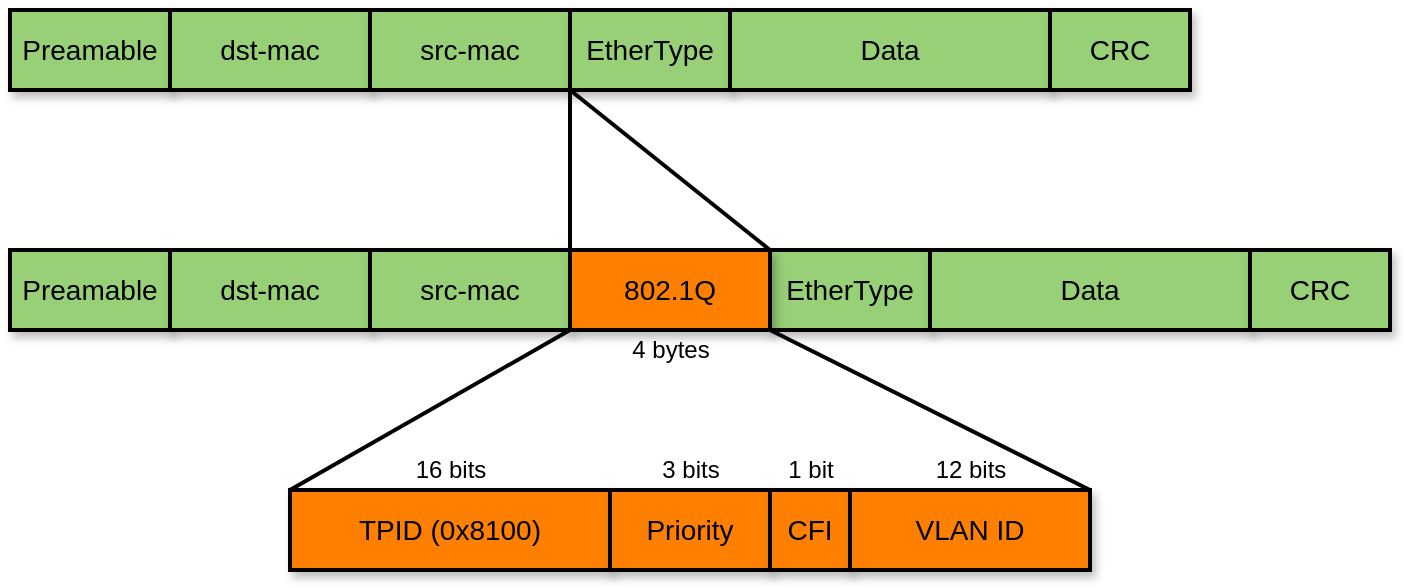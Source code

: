 <mxfile version="13.1.14" type="device"><diagram id="7U26s6v2oyI_hiLWyVBy" name="Page-1"><mxGraphModel dx="1186" dy="758" grid="1" gridSize="10" guides="1" tooltips="1" connect="1" arrows="1" fold="1" page="1" pageScale="1" pageWidth="850" pageHeight="1100" math="0" shadow="0"><root><mxCell id="0"/><mxCell id="1" parent="0"/><mxCell id="3jdmNNu2HWNOzYgyyhGM-13" value="&lt;font style=&quot;font-size: 14px&quot;&gt;Preamable&lt;/font&gt;" style="rounded=0;whiteSpace=wrap;html=1;fillColor=#97D077;shadow=1;strokeWidth=2;" parent="1" vertex="1"><mxGeometry x="80" y="240" width="80" height="40" as="geometry"/></mxCell><mxCell id="zUwPWJCB9WsklO0_kNjY-1" value="&lt;font style=&quot;font-size: 14px&quot;&gt;dst-mac&lt;/font&gt;" style="rounded=0;whiteSpace=wrap;html=1;fillColor=#97D077;shadow=1;strokeWidth=2;" vertex="1" parent="1"><mxGeometry x="160" y="240" width="100" height="40" as="geometry"/></mxCell><mxCell id="zUwPWJCB9WsklO0_kNjY-2" value="&lt;font style=&quot;font-size: 14px&quot;&gt;src-mac&lt;/font&gt;" style="rounded=0;whiteSpace=wrap;html=1;fillColor=#97D077;shadow=1;strokeWidth=2;" vertex="1" parent="1"><mxGeometry x="260" y="240" width="100" height="40" as="geometry"/></mxCell><mxCell id="zUwPWJCB9WsklO0_kNjY-3" value="&lt;font style=&quot;font-size: 14px&quot;&gt;EtherType&lt;/font&gt;" style="rounded=0;whiteSpace=wrap;html=1;fillColor=#97D077;shadow=1;strokeWidth=2;" vertex="1" parent="1"><mxGeometry x="360" y="240" width="80" height="40" as="geometry"/></mxCell><mxCell id="zUwPWJCB9WsklO0_kNjY-4" value="&lt;span style=&quot;font-size: 14px&quot;&gt;Data&lt;/span&gt;" style="rounded=0;whiteSpace=wrap;html=1;fillColor=#97D077;shadow=1;strokeWidth=2;" vertex="1" parent="1"><mxGeometry x="440" y="240" width="160" height="40" as="geometry"/></mxCell><mxCell id="zUwPWJCB9WsklO0_kNjY-5" value="&lt;font style=&quot;font-size: 14px&quot;&gt;CRC&lt;/font&gt;" style="rounded=0;whiteSpace=wrap;html=1;fillColor=#97D077;shadow=1;strokeWidth=2;" vertex="1" parent="1"><mxGeometry x="600" y="240" width="70" height="40" as="geometry"/></mxCell><mxCell id="zUwPWJCB9WsklO0_kNjY-6" value="&lt;font style=&quot;font-size: 14px&quot;&gt;Preamable&lt;/font&gt;" style="rounded=0;whiteSpace=wrap;html=1;fillColor=#97D077;shadow=1;strokeWidth=2;" vertex="1" parent="1"><mxGeometry x="80" y="360" width="80" height="40" as="geometry"/></mxCell><mxCell id="zUwPWJCB9WsklO0_kNjY-7" value="&lt;font style=&quot;font-size: 14px&quot;&gt;dst-mac&lt;/font&gt;" style="rounded=0;whiteSpace=wrap;html=1;fillColor=#97D077;shadow=1;strokeWidth=2;" vertex="1" parent="1"><mxGeometry x="160" y="360" width="100" height="40" as="geometry"/></mxCell><mxCell id="zUwPWJCB9WsklO0_kNjY-8" value="&lt;font style=&quot;font-size: 14px&quot;&gt;src-mac&lt;/font&gt;" style="rounded=0;whiteSpace=wrap;html=1;fillColor=#97D077;shadow=1;strokeWidth=2;" vertex="1" parent="1"><mxGeometry x="260" y="360" width="100" height="40" as="geometry"/></mxCell><mxCell id="zUwPWJCB9WsklO0_kNjY-9" value="&lt;font style=&quot;font-size: 14px&quot;&gt;EtherType&lt;/font&gt;" style="rounded=0;whiteSpace=wrap;html=1;fillColor=#97D077;shadow=1;strokeWidth=2;" vertex="1" parent="1"><mxGeometry x="460" y="360" width="80" height="40" as="geometry"/></mxCell><mxCell id="zUwPWJCB9WsklO0_kNjY-10" value="&lt;span style=&quot;font-size: 14px&quot;&gt;Data&lt;/span&gt;" style="rounded=0;whiteSpace=wrap;html=1;fillColor=#97D077;shadow=1;strokeWidth=2;" vertex="1" parent="1"><mxGeometry x="540" y="360" width="160" height="40" as="geometry"/></mxCell><mxCell id="zUwPWJCB9WsklO0_kNjY-11" value="&lt;font style=&quot;font-size: 14px&quot;&gt;CRC&lt;/font&gt;" style="rounded=0;whiteSpace=wrap;html=1;fillColor=#97D077;shadow=1;strokeWidth=2;" vertex="1" parent="1"><mxGeometry x="700" y="360" width="70" height="40" as="geometry"/></mxCell><mxCell id="zUwPWJCB9WsklO0_kNjY-12" value="&lt;font style=&quot;font-size: 14px&quot;&gt;802.1Q&lt;/font&gt;" style="rounded=0;whiteSpace=wrap;html=1;fillColor=#FF8000;shadow=1;strokeWidth=2;" vertex="1" parent="1"><mxGeometry x="360" y="360" width="100" height="40" as="geometry"/></mxCell><mxCell id="zUwPWJCB9WsklO0_kNjY-13" value="&lt;font style=&quot;font-size: 14px&quot;&gt;TPID (0x8100)&lt;br&gt;&lt;/font&gt;" style="rounded=0;whiteSpace=wrap;html=1;fillColor=#FF8000;shadow=1;strokeWidth=2;" vertex="1" parent="1"><mxGeometry x="220" y="480" width="160" height="40" as="geometry"/></mxCell><mxCell id="zUwPWJCB9WsklO0_kNjY-14" value="&lt;font style=&quot;font-size: 14px&quot;&gt;Priority&lt;br&gt;&lt;/font&gt;" style="rounded=0;whiteSpace=wrap;html=1;fillColor=#FF8000;shadow=1;strokeWidth=2;" vertex="1" parent="1"><mxGeometry x="380" y="480" width="80" height="40" as="geometry"/></mxCell><mxCell id="zUwPWJCB9WsklO0_kNjY-15" value="&lt;font style=&quot;font-size: 14px&quot;&gt;CFI&lt;br&gt;&lt;/font&gt;" style="rounded=0;whiteSpace=wrap;html=1;fillColor=#FF8000;shadow=1;strokeWidth=2;" vertex="1" parent="1"><mxGeometry x="460" y="480" width="40" height="40" as="geometry"/></mxCell><mxCell id="zUwPWJCB9WsklO0_kNjY-16" value="&lt;font style=&quot;font-size: 14px&quot;&gt;VLAN ID&lt;br&gt;&lt;/font&gt;" style="rounded=0;whiteSpace=wrap;html=1;fillColor=#FF8000;shadow=1;strokeWidth=2;" vertex="1" parent="1"><mxGeometry x="500" y="480" width="120" height="40" as="geometry"/></mxCell><mxCell id="zUwPWJCB9WsklO0_kNjY-17" value="16 bits" style="text;html=1;align=center;verticalAlign=middle;resizable=0;points=[];autosize=1;" vertex="1" parent="1"><mxGeometry x="275" y="460" width="50" height="20" as="geometry"/></mxCell><mxCell id="zUwPWJCB9WsklO0_kNjY-18" value="3 bits" style="text;html=1;align=center;verticalAlign=middle;resizable=0;points=[];autosize=1;" vertex="1" parent="1"><mxGeometry x="400" y="460" width="40" height="20" as="geometry"/></mxCell><mxCell id="zUwPWJCB9WsklO0_kNjY-19" value="1 bit" style="text;html=1;align=center;verticalAlign=middle;resizable=0;points=[];autosize=1;" vertex="1" parent="1"><mxGeometry x="460" y="460" width="40" height="20" as="geometry"/></mxCell><mxCell id="zUwPWJCB9WsklO0_kNjY-20" value="12 bits" style="text;html=1;align=center;verticalAlign=middle;resizable=0;points=[];autosize=1;" vertex="1" parent="1"><mxGeometry x="535" y="460" width="50" height="20" as="geometry"/></mxCell><mxCell id="zUwPWJCB9WsklO0_kNjY-21" value="" style="endArrow=none;html=1;entryX=0;entryY=1;entryDx=0;entryDy=0;exitX=0;exitY=0;exitDx=0;exitDy=0;strokeWidth=2;" edge="1" parent="1" source="zUwPWJCB9WsklO0_kNjY-13" target="zUwPWJCB9WsklO0_kNjY-12"><mxGeometry width="50" height="50" relative="1" as="geometry"><mxPoint x="420" y="420" as="sourcePoint"/><mxPoint x="470" y="370" as="targetPoint"/></mxGeometry></mxCell><mxCell id="zUwPWJCB9WsklO0_kNjY-22" value="" style="endArrow=none;html=1;entryX=1;entryY=1;entryDx=0;entryDy=0;exitX=1;exitY=0;exitDx=0;exitDy=0;strokeWidth=2;" edge="1" parent="1" source="zUwPWJCB9WsklO0_kNjY-16" target="zUwPWJCB9WsklO0_kNjY-12"><mxGeometry width="50" height="50" relative="1" as="geometry"><mxPoint x="420" y="420" as="sourcePoint"/><mxPoint x="470" y="370" as="targetPoint"/></mxGeometry></mxCell><mxCell id="zUwPWJCB9WsklO0_kNjY-23" value="4 bytes" style="text;html=1;align=center;verticalAlign=middle;resizable=0;points=[];autosize=1;" vertex="1" parent="1"><mxGeometry x="385" y="400" width="50" height="20" as="geometry"/></mxCell><mxCell id="zUwPWJCB9WsklO0_kNjY-24" value="" style="endArrow=none;html=1;strokeWidth=2;entryX=0;entryY=1;entryDx=0;entryDy=0;exitX=1;exitY=0;exitDx=0;exitDy=0;" edge="1" parent="1" source="zUwPWJCB9WsklO0_kNjY-8" target="zUwPWJCB9WsklO0_kNjY-3"><mxGeometry width="50" height="50" relative="1" as="geometry"><mxPoint x="260" y="360" as="sourcePoint"/><mxPoint x="310" y="310" as="targetPoint"/></mxGeometry></mxCell><mxCell id="zUwPWJCB9WsklO0_kNjY-25" value="" style="endArrow=none;html=1;strokeWidth=2;entryX=0;entryY=1;entryDx=0;entryDy=0;exitX=1;exitY=0;exitDx=0;exitDy=0;" edge="1" parent="1" source="zUwPWJCB9WsklO0_kNjY-12" target="zUwPWJCB9WsklO0_kNjY-3"><mxGeometry width="50" height="50" relative="1" as="geometry"><mxPoint x="130" y="530" as="sourcePoint"/><mxPoint x="180" y="480" as="targetPoint"/></mxGeometry></mxCell></root></mxGraphModel></diagram></mxfile>